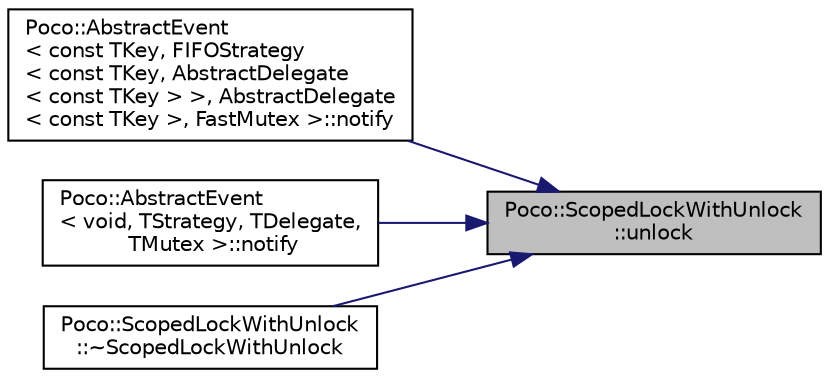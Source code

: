 digraph "Poco::ScopedLockWithUnlock::unlock"
{
 // LATEX_PDF_SIZE
  edge [fontname="Helvetica",fontsize="10",labelfontname="Helvetica",labelfontsize="10"];
  node [fontname="Helvetica",fontsize="10",shape=record];
  rankdir="RL";
  Node1 [label="Poco::ScopedLockWithUnlock\l::unlock",height=0.2,width=0.4,color="black", fillcolor="grey75", style="filled", fontcolor="black",tooltip=" "];
  Node1 -> Node2 [dir="back",color="midnightblue",fontsize="10",style="solid",fontname="Helvetica"];
  Node2 [label="Poco::AbstractEvent\l\< const TKey, FIFOStrategy\l\< const TKey, AbstractDelegate\l\< const TKey \> \>, AbstractDelegate\l\< const TKey \>, FastMutex \>::notify",height=0.2,width=0.4,color="black", fillcolor="white", style="filled",URL="$classPoco_1_1AbstractEvent.html#a13197de5929f8db8440cab9b2ca4d713",tooltip=" "];
  Node1 -> Node3 [dir="back",color="midnightblue",fontsize="10",style="solid",fontname="Helvetica"];
  Node3 [label="Poco::AbstractEvent\l\< void, TStrategy, TDelegate,\l TMutex \>::notify",height=0.2,width=0.4,color="black", fillcolor="white", style="filled",URL="$classPoco_1_1AbstractEvent_3_01void_00_01TStrategy_00_01TDelegate_00_01TMutex_01_4.html#a182f3facd49603c24058fa8213f75897",tooltip=" "];
  Node1 -> Node4 [dir="back",color="midnightblue",fontsize="10",style="solid",fontname="Helvetica"];
  Node4 [label="Poco::ScopedLockWithUnlock\l::~ScopedLockWithUnlock",height=0.2,width=0.4,color="black", fillcolor="white", style="filled",URL="$classPoco_1_1ScopedLockWithUnlock.html#ac9900c156fd50523ec522df26c455b84",tooltip=" "];
}
